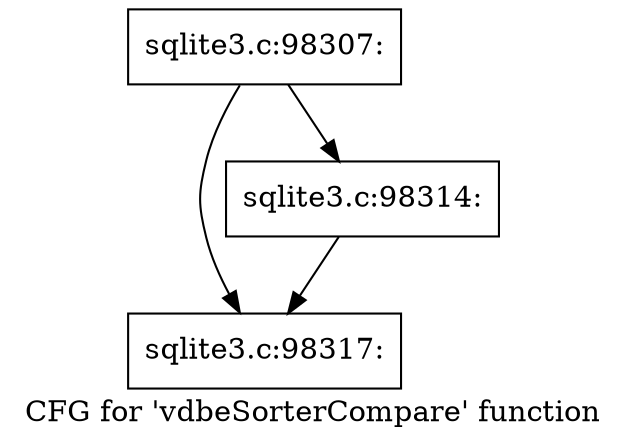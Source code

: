 digraph "CFG for 'vdbeSorterCompare' function" {
	label="CFG for 'vdbeSorterCompare' function";

	Node0x55c0f7790170 [shape=record,label="{sqlite3.c:98307:}"];
	Node0x55c0f7790170 -> Node0x55c0f779c1e0;
	Node0x55c0f7790170 -> Node0x55c0f779c190;
	Node0x55c0f779c190 [shape=record,label="{sqlite3.c:98314:}"];
	Node0x55c0f779c190 -> Node0x55c0f779c1e0;
	Node0x55c0f779c1e0 [shape=record,label="{sqlite3.c:98317:}"];
}
